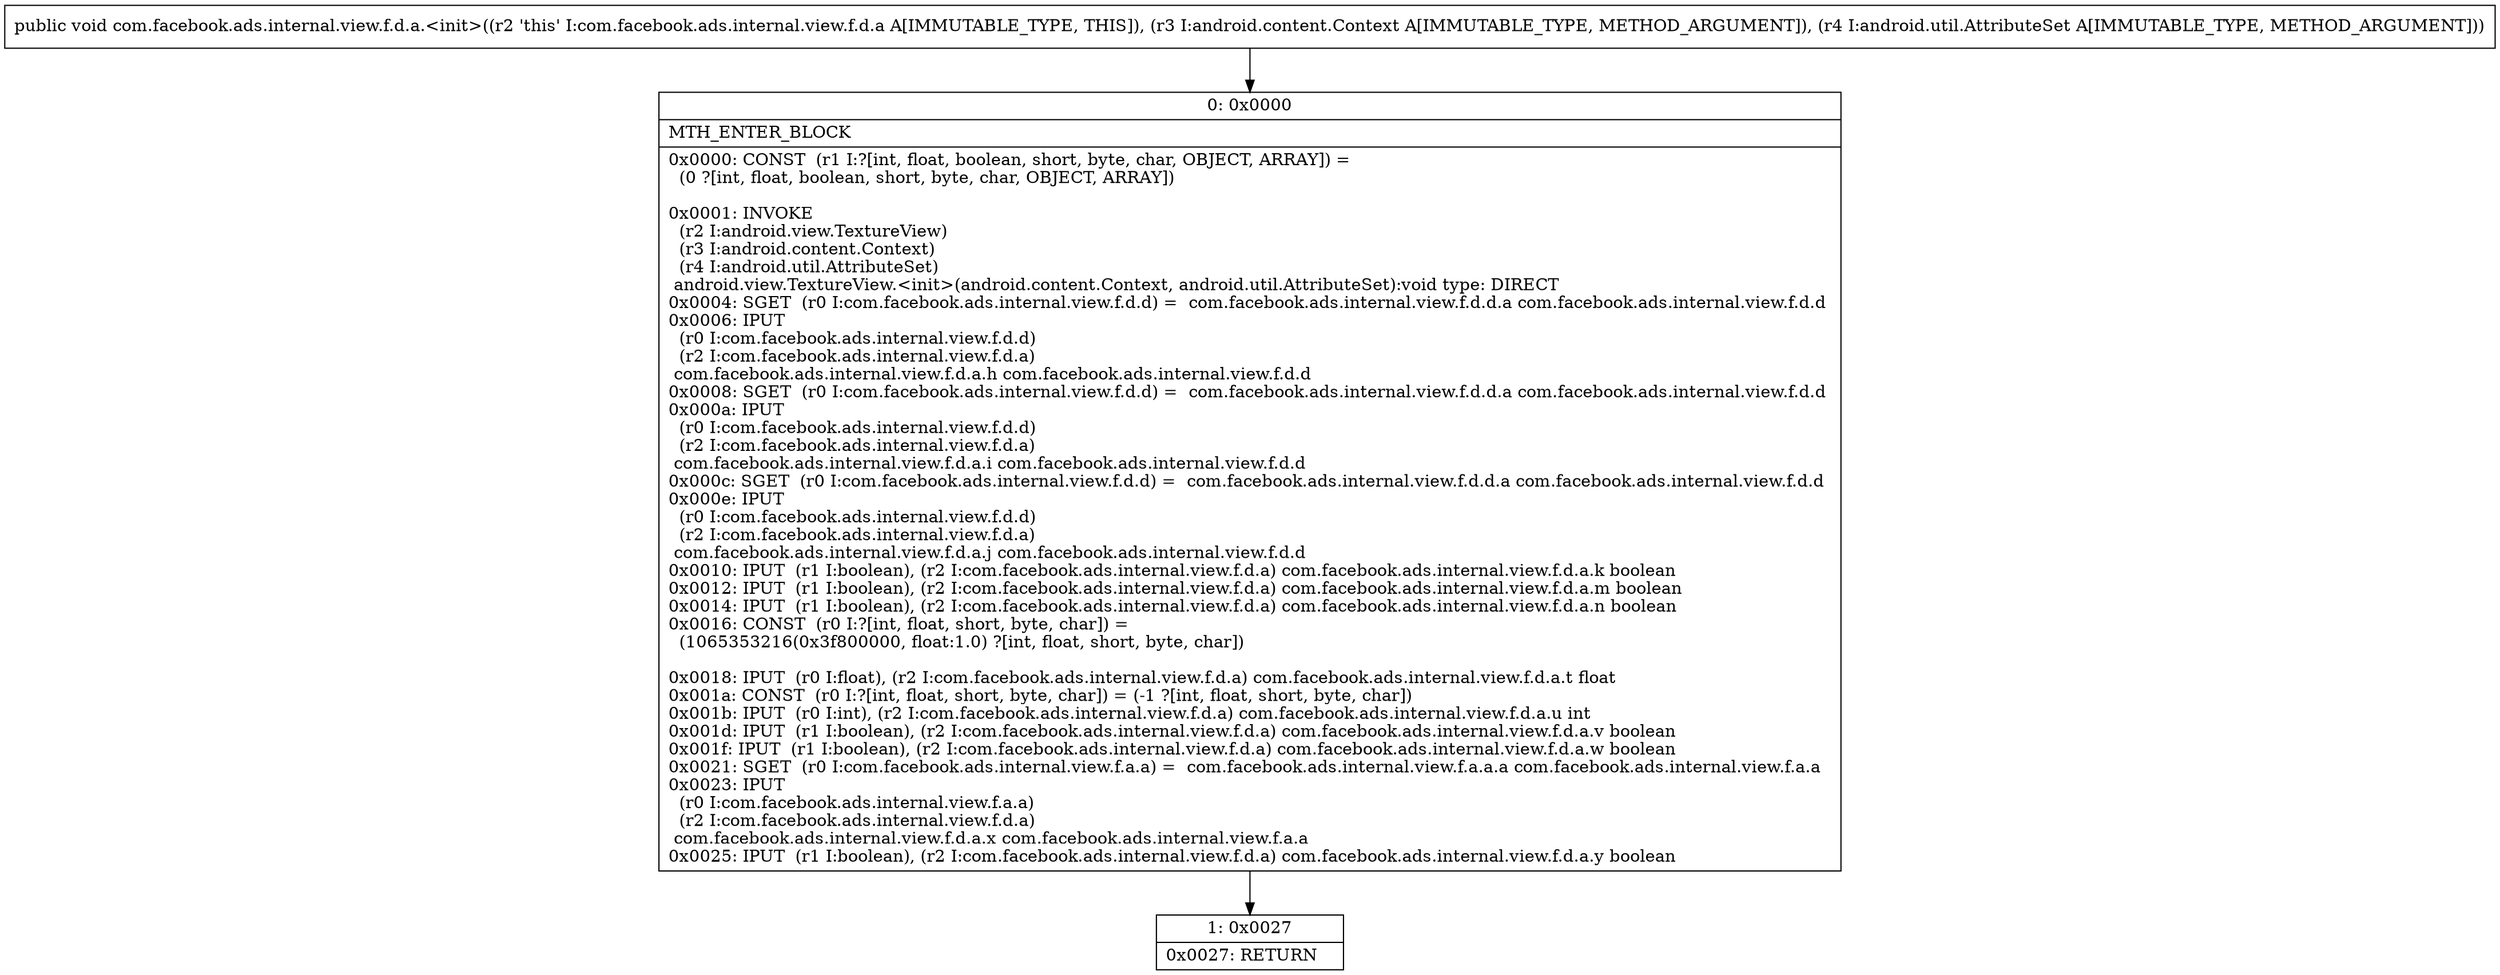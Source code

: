 digraph "CFG forcom.facebook.ads.internal.view.f.d.a.\<init\>(Landroid\/content\/Context;Landroid\/util\/AttributeSet;)V" {
Node_0 [shape=record,label="{0\:\ 0x0000|MTH_ENTER_BLOCK\l|0x0000: CONST  (r1 I:?[int, float, boolean, short, byte, char, OBJECT, ARRAY]) = \l  (0 ?[int, float, boolean, short, byte, char, OBJECT, ARRAY])\l \l0x0001: INVOKE  \l  (r2 I:android.view.TextureView)\l  (r3 I:android.content.Context)\l  (r4 I:android.util.AttributeSet)\l android.view.TextureView.\<init\>(android.content.Context, android.util.AttributeSet):void type: DIRECT \l0x0004: SGET  (r0 I:com.facebook.ads.internal.view.f.d.d) =  com.facebook.ads.internal.view.f.d.d.a com.facebook.ads.internal.view.f.d.d \l0x0006: IPUT  \l  (r0 I:com.facebook.ads.internal.view.f.d.d)\l  (r2 I:com.facebook.ads.internal.view.f.d.a)\l com.facebook.ads.internal.view.f.d.a.h com.facebook.ads.internal.view.f.d.d \l0x0008: SGET  (r0 I:com.facebook.ads.internal.view.f.d.d) =  com.facebook.ads.internal.view.f.d.d.a com.facebook.ads.internal.view.f.d.d \l0x000a: IPUT  \l  (r0 I:com.facebook.ads.internal.view.f.d.d)\l  (r2 I:com.facebook.ads.internal.view.f.d.a)\l com.facebook.ads.internal.view.f.d.a.i com.facebook.ads.internal.view.f.d.d \l0x000c: SGET  (r0 I:com.facebook.ads.internal.view.f.d.d) =  com.facebook.ads.internal.view.f.d.d.a com.facebook.ads.internal.view.f.d.d \l0x000e: IPUT  \l  (r0 I:com.facebook.ads.internal.view.f.d.d)\l  (r2 I:com.facebook.ads.internal.view.f.d.a)\l com.facebook.ads.internal.view.f.d.a.j com.facebook.ads.internal.view.f.d.d \l0x0010: IPUT  (r1 I:boolean), (r2 I:com.facebook.ads.internal.view.f.d.a) com.facebook.ads.internal.view.f.d.a.k boolean \l0x0012: IPUT  (r1 I:boolean), (r2 I:com.facebook.ads.internal.view.f.d.a) com.facebook.ads.internal.view.f.d.a.m boolean \l0x0014: IPUT  (r1 I:boolean), (r2 I:com.facebook.ads.internal.view.f.d.a) com.facebook.ads.internal.view.f.d.a.n boolean \l0x0016: CONST  (r0 I:?[int, float, short, byte, char]) = \l  (1065353216(0x3f800000, float:1.0) ?[int, float, short, byte, char])\l \l0x0018: IPUT  (r0 I:float), (r2 I:com.facebook.ads.internal.view.f.d.a) com.facebook.ads.internal.view.f.d.a.t float \l0x001a: CONST  (r0 I:?[int, float, short, byte, char]) = (\-1 ?[int, float, short, byte, char]) \l0x001b: IPUT  (r0 I:int), (r2 I:com.facebook.ads.internal.view.f.d.a) com.facebook.ads.internal.view.f.d.a.u int \l0x001d: IPUT  (r1 I:boolean), (r2 I:com.facebook.ads.internal.view.f.d.a) com.facebook.ads.internal.view.f.d.a.v boolean \l0x001f: IPUT  (r1 I:boolean), (r2 I:com.facebook.ads.internal.view.f.d.a) com.facebook.ads.internal.view.f.d.a.w boolean \l0x0021: SGET  (r0 I:com.facebook.ads.internal.view.f.a.a) =  com.facebook.ads.internal.view.f.a.a.a com.facebook.ads.internal.view.f.a.a \l0x0023: IPUT  \l  (r0 I:com.facebook.ads.internal.view.f.a.a)\l  (r2 I:com.facebook.ads.internal.view.f.d.a)\l com.facebook.ads.internal.view.f.d.a.x com.facebook.ads.internal.view.f.a.a \l0x0025: IPUT  (r1 I:boolean), (r2 I:com.facebook.ads.internal.view.f.d.a) com.facebook.ads.internal.view.f.d.a.y boolean \l}"];
Node_1 [shape=record,label="{1\:\ 0x0027|0x0027: RETURN   \l}"];
MethodNode[shape=record,label="{public void com.facebook.ads.internal.view.f.d.a.\<init\>((r2 'this' I:com.facebook.ads.internal.view.f.d.a A[IMMUTABLE_TYPE, THIS]), (r3 I:android.content.Context A[IMMUTABLE_TYPE, METHOD_ARGUMENT]), (r4 I:android.util.AttributeSet A[IMMUTABLE_TYPE, METHOD_ARGUMENT])) }"];
MethodNode -> Node_0;
Node_0 -> Node_1;
}

